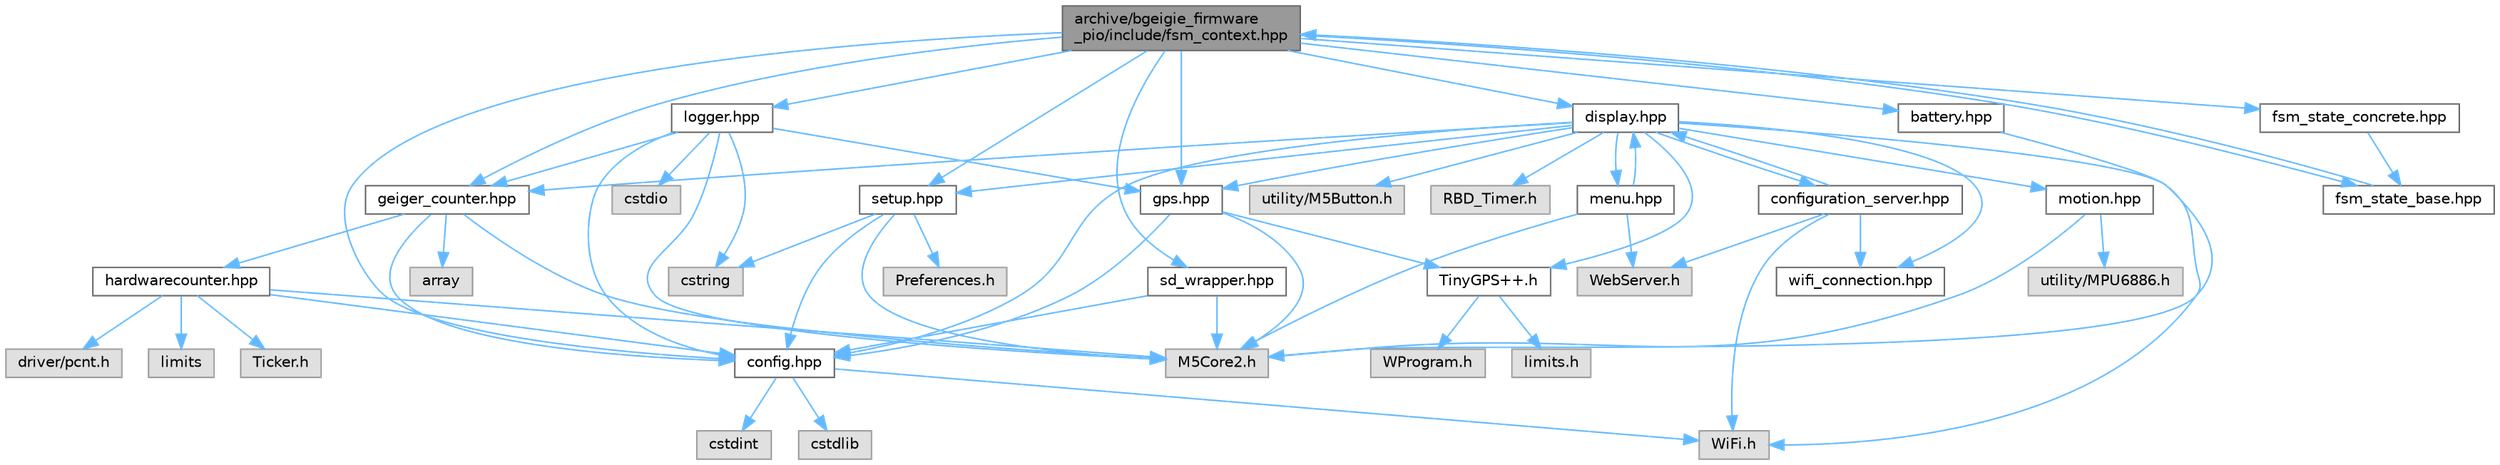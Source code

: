 digraph "archive/bgeigie_firmware_pio/include/fsm_context.hpp"
{
 // LATEX_PDF_SIZE
  bgcolor="transparent";
  edge [fontname=Helvetica,fontsize=10,labelfontname=Helvetica,labelfontsize=10];
  node [fontname=Helvetica,fontsize=10,shape=box,height=0.2,width=0.4];
  Node1 [id="Node000001",label="archive/bgeigie_firmware\l_pio/include/fsm_context.hpp",height=0.2,width=0.4,color="gray40", fillcolor="grey60", style="filled", fontcolor="black",tooltip=" "];
  Node1 -> Node2 [id="edge64_Node000001_Node000002",color="steelblue1",style="solid",tooltip=" "];
  Node2 [id="Node000002",label="config.hpp",height=0.2,width=0.4,color="grey40", fillcolor="white", style="filled",URL="$include_2config_8hpp.html",tooltip=" "];
  Node2 -> Node3 [id="edge65_Node000002_Node000003",color="steelblue1",style="solid",tooltip=" "];
  Node3 [id="Node000003",label="cstdint",height=0.2,width=0.4,color="grey60", fillcolor="#E0E0E0", style="filled",tooltip=" "];
  Node2 -> Node4 [id="edge66_Node000002_Node000004",color="steelblue1",style="solid",tooltip=" "];
  Node4 [id="Node000004",label="cstdlib",height=0.2,width=0.4,color="grey60", fillcolor="#E0E0E0", style="filled",tooltip=" "];
  Node2 -> Node5 [id="edge67_Node000002_Node000005",color="steelblue1",style="solid",tooltip=" "];
  Node5 [id="Node000005",label="WiFi.h",height=0.2,width=0.4,color="grey60", fillcolor="#E0E0E0", style="filled",tooltip=" "];
  Node1 -> Node6 [id="edge68_Node000001_Node000006",color="steelblue1",style="solid",tooltip=" "];
  Node6 [id="Node000006",label="battery.hpp",height=0.2,width=0.4,color="grey40", fillcolor="white", style="filled",URL="$include_2battery_8hpp.html",tooltip=" "];
  Node6 -> Node7 [id="edge69_Node000006_Node000007",color="steelblue1",style="solid",tooltip=" "];
  Node7 [id="Node000007",label="M5Core2.h",height=0.2,width=0.4,color="grey60", fillcolor="#E0E0E0", style="filled",tooltip=" "];
  Node1 -> Node8 [id="edge70_Node000001_Node000008",color="steelblue1",style="solid",tooltip=" "];
  Node8 [id="Node000008",label="geiger_counter.hpp",height=0.2,width=0.4,color="grey40", fillcolor="white", style="filled",URL="$include_2geiger__counter_8hpp.html",tooltip=" "];
  Node8 -> Node9 [id="edge71_Node000008_Node000009",color="steelblue1",style="solid",tooltip=" "];
  Node9 [id="Node000009",label="array",height=0.2,width=0.4,color="grey60", fillcolor="#E0E0E0", style="filled",tooltip=" "];
  Node8 -> Node7 [id="edge72_Node000008_Node000007",color="steelblue1",style="solid",tooltip=" "];
  Node8 -> Node2 [id="edge73_Node000008_Node000002",color="steelblue1",style="solid",tooltip=" "];
  Node8 -> Node10 [id="edge74_Node000008_Node000010",color="steelblue1",style="solid",tooltip=" "];
  Node10 [id="Node000010",label="hardwarecounter.hpp",height=0.2,width=0.4,color="grey40", fillcolor="white", style="filled",URL="$include_2hardwarecounter_8hpp.html",tooltip=" "];
  Node10 -> Node11 [id="edge75_Node000010_Node000011",color="steelblue1",style="solid",tooltip=" "];
  Node11 [id="Node000011",label="limits",height=0.2,width=0.4,color="grey60", fillcolor="#E0E0E0", style="filled",tooltip=" "];
  Node10 -> Node7 [id="edge76_Node000010_Node000007",color="steelblue1",style="solid",tooltip=" "];
  Node10 -> Node12 [id="edge77_Node000010_Node000012",color="steelblue1",style="solid",tooltip=" "];
  Node12 [id="Node000012",label="Ticker.h",height=0.2,width=0.4,color="grey60", fillcolor="#E0E0E0", style="filled",tooltip=" "];
  Node10 -> Node13 [id="edge78_Node000010_Node000013",color="steelblue1",style="solid",tooltip=" "];
  Node13 [id="Node000013",label="driver/pcnt.h",height=0.2,width=0.4,color="grey60", fillcolor="#E0E0E0", style="filled",tooltip=" "];
  Node10 -> Node2 [id="edge79_Node000010_Node000002",color="steelblue1",style="solid",tooltip=" "];
  Node1 -> Node14 [id="edge80_Node000001_Node000014",color="steelblue1",style="solid",tooltip=" "];
  Node14 [id="Node000014",label="gps.hpp",height=0.2,width=0.4,color="grey40", fillcolor="white", style="filled",URL="$include_2gps_8hpp.html",tooltip=" "];
  Node14 -> Node7 [id="edge81_Node000014_Node000007",color="steelblue1",style="solid",tooltip=" "];
  Node14 -> Node15 [id="edge82_Node000014_Node000015",color="steelblue1",style="solid",tooltip=" "];
  Node15 [id="Node000015",label="TinyGPS++.h",height=0.2,width=0.4,color="grey40", fillcolor="white", style="filled",URL="$include_2_tiny_g_p_s_09_09_8h.html",tooltip=" "];
  Node15 -> Node16 [id="edge83_Node000015_Node000016",color="steelblue1",style="solid",tooltip=" "];
  Node16 [id="Node000016",label="WProgram.h",height=0.2,width=0.4,color="grey60", fillcolor="#E0E0E0", style="filled",tooltip=" "];
  Node15 -> Node17 [id="edge84_Node000015_Node000017",color="steelblue1",style="solid",tooltip=" "];
  Node17 [id="Node000017",label="limits.h",height=0.2,width=0.4,color="grey60", fillcolor="#E0E0E0", style="filled",tooltip=" "];
  Node14 -> Node2 [id="edge85_Node000014_Node000002",color="steelblue1",style="solid",tooltip=" "];
  Node1 -> Node18 [id="edge86_Node000001_Node000018",color="steelblue1",style="solid",tooltip=" "];
  Node18 [id="Node000018",label="setup.hpp",height=0.2,width=0.4,color="grey40", fillcolor="white", style="filled",URL="$include_2setup_8hpp.html",tooltip=" "];
  Node18 -> Node19 [id="edge87_Node000018_Node000019",color="steelblue1",style="solid",tooltip=" "];
  Node19 [id="Node000019",label="cstring",height=0.2,width=0.4,color="grey60", fillcolor="#E0E0E0", style="filled",tooltip=" "];
  Node18 -> Node7 [id="edge88_Node000018_Node000007",color="steelblue1",style="solid",tooltip=" "];
  Node18 -> Node2 [id="edge89_Node000018_Node000002",color="steelblue1",style="solid",tooltip=" "];
  Node18 -> Node20 [id="edge90_Node000018_Node000020",color="steelblue1",style="solid",tooltip=" "];
  Node20 [id="Node000020",label="Preferences.h",height=0.2,width=0.4,color="grey60", fillcolor="#E0E0E0", style="filled",tooltip=" "];
  Node1 -> Node21 [id="edge91_Node000001_Node000021",color="steelblue1",style="solid",tooltip=" "];
  Node21 [id="Node000021",label="display.hpp",height=0.2,width=0.4,color="grey40", fillcolor="white", style="filled",URL="$include_2display_8hpp.html",tooltip=" "];
  Node21 -> Node15 [id="edge92_Node000021_Node000015",color="steelblue1",style="solid",tooltip=" "];
  Node21 -> Node5 [id="edge93_Node000021_Node000005",color="steelblue1",style="solid",tooltip=" "];
  Node21 -> Node2 [id="edge94_Node000021_Node000002",color="steelblue1",style="solid",tooltip=" "];
  Node21 -> Node18 [id="edge95_Node000021_Node000018",color="steelblue1",style="solid",tooltip=" "];
  Node21 -> Node14 [id="edge96_Node000021_Node000014",color="steelblue1",style="solid",tooltip=" "];
  Node21 -> Node8 [id="edge97_Node000021_Node000008",color="steelblue1",style="solid",tooltip=" "];
  Node21 -> Node22 [id="edge98_Node000021_Node000022",color="steelblue1",style="solid",tooltip=" "];
  Node22 [id="Node000022",label="utility/M5Button.h",height=0.2,width=0.4,color="grey60", fillcolor="#E0E0E0", style="filled",tooltip=" "];
  Node21 -> Node23 [id="edge99_Node000021_Node000023",color="steelblue1",style="solid",tooltip=" "];
  Node23 [id="Node000023",label="RBD_Timer.h",height=0.2,width=0.4,color="grey60", fillcolor="#E0E0E0", style="filled",tooltip=" "];
  Node21 -> Node24 [id="edge100_Node000021_Node000024",color="steelblue1",style="solid",tooltip=" "];
  Node24 [id="Node000024",label="motion.hpp",height=0.2,width=0.4,color="grey40", fillcolor="white", style="filled",URL="$motion_8hpp.html",tooltip=" "];
  Node24 -> Node7 [id="edge101_Node000024_Node000007",color="steelblue1",style="solid",tooltip=" "];
  Node24 -> Node25 [id="edge102_Node000024_Node000025",color="steelblue1",style="solid",tooltip=" "];
  Node25 [id="Node000025",label="utility/MPU6886.h",height=0.2,width=0.4,color="grey60", fillcolor="#E0E0E0", style="filled",tooltip=" "];
  Node21 -> Node26 [id="edge103_Node000021_Node000026",color="steelblue1",style="solid",tooltip=" "];
  Node26 [id="Node000026",label="menu.hpp",height=0.2,width=0.4,color="grey40", fillcolor="white", style="filled",URL="$menu_8hpp.html",tooltip=" "];
  Node26 -> Node7 [id="edge104_Node000026_Node000007",color="steelblue1",style="solid",tooltip=" "];
  Node26 -> Node21 [id="edge105_Node000026_Node000021",color="steelblue1",style="solid",tooltip=" "];
  Node26 -> Node27 [id="edge106_Node000026_Node000027",color="steelblue1",style="solid",tooltip=" "];
  Node27 [id="Node000027",label="WebServer.h",height=0.2,width=0.4,color="grey60", fillcolor="#E0E0E0", style="filled",tooltip=" "];
  Node21 -> Node28 [id="edge107_Node000021_Node000028",color="steelblue1",style="solid",tooltip=" "];
  Node28 [id="Node000028",label="wifi_connection.hpp",height=0.2,width=0.4,color="grey40", fillcolor="white", style="filled",URL="$wifi__connection_8hpp.html",tooltip=" "];
  Node21 -> Node29 [id="edge108_Node000021_Node000029",color="steelblue1",style="solid",tooltip=" "];
  Node29 [id="Node000029",label="configuration_server.hpp",height=0.2,width=0.4,color="grey40", fillcolor="white", style="filled",URL="$configuration__server_8hpp.html",tooltip=" "];
  Node29 -> Node5 [id="edge109_Node000029_Node000005",color="steelblue1",style="solid",tooltip=" "];
  Node29 -> Node27 [id="edge110_Node000029_Node000027",color="steelblue1",style="solid",tooltip=" "];
  Node29 -> Node21 [id="edge111_Node000029_Node000021",color="steelblue1",style="solid",tooltip=" "];
  Node29 -> Node28 [id="edge112_Node000029_Node000028",color="steelblue1",style="solid",tooltip=" "];
  Node1 -> Node30 [id="edge113_Node000001_Node000030",color="steelblue1",style="solid",tooltip=" "];
  Node30 [id="Node000030",label="logger.hpp",height=0.2,width=0.4,color="grey40", fillcolor="white", style="filled",URL="$include_2logger_8hpp.html",tooltip=" "];
  Node30 -> Node7 [id="edge114_Node000030_Node000007",color="steelblue1",style="solid",tooltip=" "];
  Node30 -> Node2 [id="edge115_Node000030_Node000002",color="steelblue1",style="solid",tooltip=" "];
  Node30 -> Node31 [id="edge116_Node000030_Node000031",color="steelblue1",style="solid",tooltip=" "];
  Node31 [id="Node000031",label="cstdio",height=0.2,width=0.4,color="grey60", fillcolor="#E0E0E0", style="filled",tooltip=" "];
  Node30 -> Node19 [id="edge117_Node000030_Node000019",color="steelblue1",style="solid",tooltip=" "];
  Node30 -> Node14 [id="edge118_Node000030_Node000014",color="steelblue1",style="solid",tooltip=" "];
  Node30 -> Node8 [id="edge119_Node000030_Node000008",color="steelblue1",style="solid",tooltip=" "];
  Node1 -> Node32 [id="edge120_Node000001_Node000032",color="steelblue1",style="solid",tooltip=" "];
  Node32 [id="Node000032",label="sd_wrapper.hpp",height=0.2,width=0.4,color="grey40", fillcolor="white", style="filled",URL="$include_2sd__wrapper_8hpp.html",tooltip=" "];
  Node32 -> Node7 [id="edge121_Node000032_Node000007",color="steelblue1",style="solid",tooltip=" "];
  Node32 -> Node2 [id="edge122_Node000032_Node000002",color="steelblue1",style="solid",tooltip=" "];
  Node1 -> Node33 [id="edge123_Node000001_Node000033",color="steelblue1",style="solid",tooltip=" "];
  Node33 [id="Node000033",label="fsm_state_base.hpp",height=0.2,width=0.4,color="grey40", fillcolor="white", style="filled",URL="$include_2fsm__state__base_8hpp.html",tooltip=" "];
  Node33 -> Node1 [id="edge124_Node000033_Node000001",color="steelblue1",style="solid",tooltip=" "];
  Node1 -> Node34 [id="edge125_Node000001_Node000034",color="steelblue1",style="solid",tooltip=" "];
  Node34 [id="Node000034",label="fsm_state_concrete.hpp",height=0.2,width=0.4,color="grey40", fillcolor="white", style="filled",URL="$include_2fsm__state__concrete_8hpp.html",tooltip=" "];
  Node34 -> Node33 [id="edge126_Node000034_Node000033",color="steelblue1",style="solid",tooltip=" "];
}
